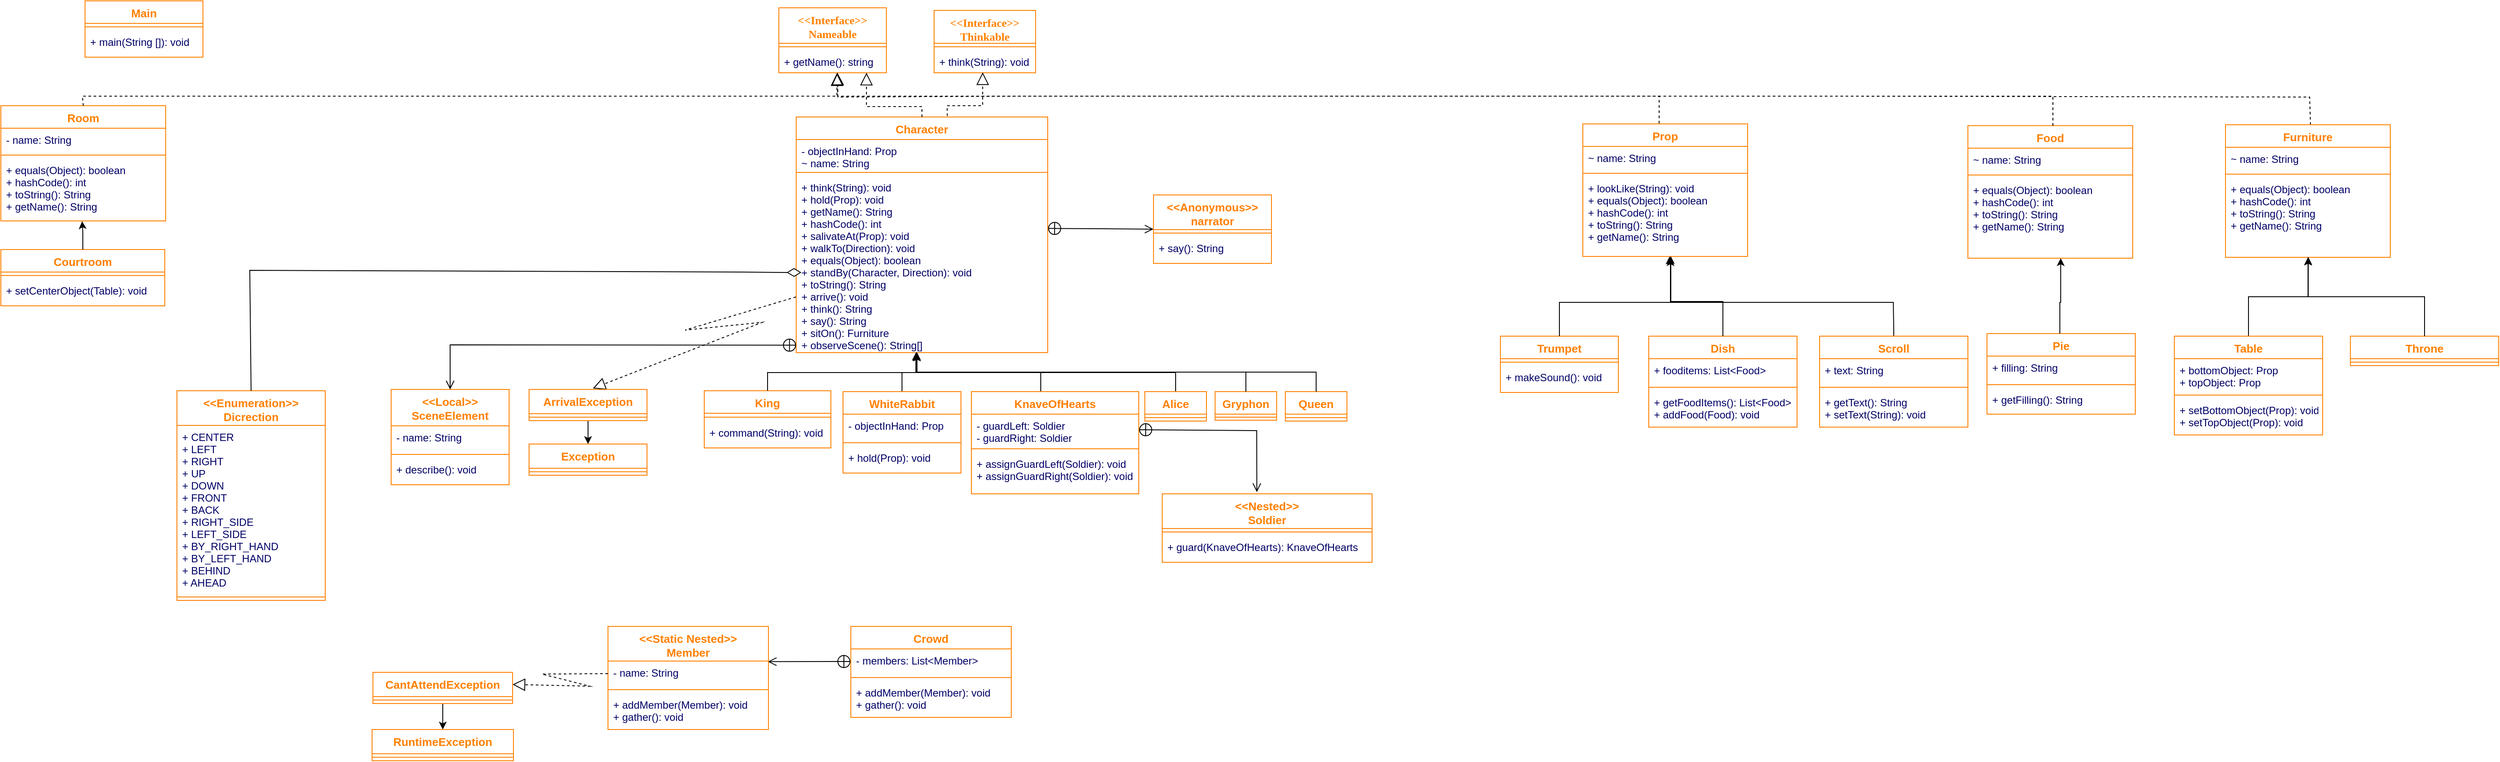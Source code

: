 <mxfile version="22.1.5" type="device">
  <diagram id="e50d5a8b-f89a-59a1-6115-5f8c8060d788" name="Page-1">
    <mxGraphModel dx="3044" dy="1342" grid="0" gridSize="10" guides="1" tooltips="1" connect="1" arrows="1" fold="1" page="1" pageScale="1" pageWidth="3000" pageHeight="1000" math="0" shadow="0">
      <root>
        <mxCell id="0" />
        <mxCell id="1" parent="0" />
        <mxCell id="s_eXvmAo6ZVoKqidNGNw-1" value="1..1" style="text;html=1;resizable=0;points=[];autosize=1;align=left;verticalAlign=top;spacingTop=-4;fontSize=13;fontColor=#000066;" vertex="1" parent="1">
          <mxGeometry x="134" y="229" width="40" height="20" as="geometry" />
        </mxCell>
        <mxCell id="s_eXvmAo6ZVoKqidNGNw-2" value="Room" style="swimlane;fontStyle=1;align=center;verticalAlign=top;childLayout=stackLayout;horizontal=1;startSize=26;horizontalStack=0;resizeParent=1;resizeParentMax=0;resizeLast=0;collapsible=1;marginBottom=0;swimlaneFillColor=#ffffff;strokeColor=#FF8000;strokeWidth=1;fillColor=none;fontSize=13;fontColor=#FF8000;" vertex="1" parent="1">
          <mxGeometry x="44" y="152" width="190" height="133" as="geometry">
            <mxRectangle x="160" y="148" width="72" height="28" as="alternateBounds" />
          </mxGeometry>
        </mxCell>
        <mxCell id="s_eXvmAo6ZVoKqidNGNw-3" value="- name: String    " style="text;strokeColor=none;fillColor=none;align=left;verticalAlign=top;spacingLeft=4;spacingRight=4;overflow=hidden;rotatable=0;points=[[0,0.5],[1,0.5]];portConstraint=eastwest;fontColor=#000066;" vertex="1" parent="s_eXvmAo6ZVoKqidNGNw-2">
          <mxGeometry y="26" width="190" height="27" as="geometry" />
        </mxCell>
        <mxCell id="s_eXvmAo6ZVoKqidNGNw-4" value="" style="line;strokeWidth=1;fillColor=none;align=left;verticalAlign=middle;spacingTop=-1;spacingLeft=3;spacingRight=3;rotatable=0;labelPosition=right;points=[];portConstraint=eastwest;fontColor=#000066;strokeColor=#FF8000;" vertex="1" parent="s_eXvmAo6ZVoKqidNGNw-2">
          <mxGeometry y="53" width="190" height="8" as="geometry" />
        </mxCell>
        <mxCell id="s_eXvmAo6ZVoKqidNGNw-5" value="+ equals(Object): boolean&#xa;+ hashCode(): int&#xa;+ toString(): String&#xa;+ getName(): String" style="text;strokeColor=none;fillColor=none;align=left;verticalAlign=top;spacingLeft=4;spacingRight=4;overflow=hidden;rotatable=0;points=[[0,0.5],[1,0.5]];portConstraint=eastwest;fontColor=#000066;" vertex="1" parent="s_eXvmAo6ZVoKqidNGNw-2">
          <mxGeometry y="61" width="190" height="72" as="geometry" />
        </mxCell>
        <mxCell id="s_eXvmAo6ZVoKqidNGNw-7" value="Character" style="swimlane;fontStyle=1;align=center;verticalAlign=top;childLayout=stackLayout;horizontal=1;startSize=26;horizontalStack=0;resizeParent=1;resizeParentMax=0;resizeLast=0;collapsible=1;marginBottom=0;swimlaneFillColor=#ffffff;strokeColor=#FF8000;strokeWidth=1;fillColor=none;fontSize=13;fontColor=#FF8000;" vertex="1" parent="1">
          <mxGeometry x="961" y="165" width="290" height="272" as="geometry">
            <mxRectangle x="384" y="148" width="96" height="28" as="alternateBounds" />
          </mxGeometry>
        </mxCell>
        <mxCell id="s_eXvmAo6ZVoKqidNGNw-8" value="- objectInHand: Prop&#xa;~ name: String" style="text;strokeColor=none;fillColor=none;align=left;verticalAlign=top;spacingLeft=4;spacingRight=4;overflow=hidden;rotatable=0;points=[[0,0.5],[1,0.5]];portConstraint=eastwest;fontColor=#000066;" vertex="1" parent="s_eXvmAo6ZVoKqidNGNw-7">
          <mxGeometry y="26" width="290" height="34" as="geometry" />
        </mxCell>
        <mxCell id="s_eXvmAo6ZVoKqidNGNw-9" value="" style="line;strokeWidth=1;fillColor=none;align=left;verticalAlign=middle;spacingTop=-1;spacingLeft=3;spacingRight=3;rotatable=0;labelPosition=right;points=[];portConstraint=eastwest;fontColor=#000066;strokeColor=#FF8000;" vertex="1" parent="s_eXvmAo6ZVoKqidNGNw-7">
          <mxGeometry y="60" width="290" height="8" as="geometry" />
        </mxCell>
        <mxCell id="s_eXvmAo6ZVoKqidNGNw-10" value="+ think(String): void&#xa;+ hold(Prop): void&#xa;+ getName(): String&#xa;+ hashCode(): int&#xa;+ salivateAt(Prop): void&#xa;+ walkTo(Direction): void&#xa;+ equals(Object): boolean&#xa;+ standBy(Character, Direction): void&#xa;+ toString(): String&#xa;+ arrive(): void&#xa;+ think(): String&#xa;+ say(): String&#xa;+ sitOn(): Furniture&#xa;+ observeScene(): String[]" style="text;strokeColor=none;fillColor=none;align=left;verticalAlign=top;spacingLeft=4;spacingRight=4;overflow=hidden;rotatable=0;points=[[0,0.5],[1,0.5]];portConstraint=eastwest;fontColor=#000066;" vertex="1" parent="s_eXvmAo6ZVoKqidNGNw-7">
          <mxGeometry y="68" width="290" height="204" as="geometry" />
        </mxCell>
        <mxCell id="s_eXvmAo6ZVoKqidNGNw-11" value="&lt;&lt;Interface&gt;&gt;&#xa;Nameable" style="swimlane;fontStyle=1;align=center;verticalAlign=top;childLayout=stackLayout;horizontal=1;startSize=41;horizontalStack=0;resizeParent=1;resizeParentMax=0;resizeLast=0;collapsible=1;marginBottom=0;swimlaneFillColor=#ffffff;strokeColor=#FF8000;fillColor=#ffffff;fontFamily=Tahoma;fontSize=13;fontColor=#FF8000;" vertex="1" parent="1">
          <mxGeometry x="941" y="39" width="124" height="75" as="geometry" />
        </mxCell>
        <mxCell id="s_eXvmAo6ZVoKqidNGNw-12" value="" style="line;strokeWidth=1;fillColor=none;align=left;verticalAlign=middle;spacingTop=-1;spacingLeft=3;spacingRight=3;rotatable=0;labelPosition=right;points=[];portConstraint=eastwest;fontColor=#FF8000;strokeColor=#FF8000;" vertex="1" parent="s_eXvmAo6ZVoKqidNGNw-11">
          <mxGeometry y="41" width="124" height="8" as="geometry" />
        </mxCell>
        <mxCell id="s_eXvmAo6ZVoKqidNGNw-13" value="+ getName(): string" style="text;strokeColor=none;fillColor=none;align=left;verticalAlign=top;spacingLeft=4;spacingRight=4;overflow=hidden;rotatable=0;points=[[0,0.5],[1,0.5]];portConstraint=eastwest;fontColor=#000066;" vertex="1" parent="s_eXvmAo6ZVoKqidNGNw-11">
          <mxGeometry y="49" width="124" height="26" as="geometry" />
        </mxCell>
        <mxCell id="s_eXvmAo6ZVoKqidNGNw-15" value="King" style="swimlane;fontStyle=1;align=center;verticalAlign=top;childLayout=stackLayout;horizontal=1;startSize=26;horizontalStack=0;resizeParent=1;resizeParentMax=0;resizeLast=0;collapsible=1;marginBottom=0;swimlaneFillColor=#ffffff;strokeColor=#FF8000;strokeWidth=1;fillColor=none;fontSize=13;fontColor=#FF8000;" vertex="1" parent="1">
          <mxGeometry x="855" y="481" width="146" height="66" as="geometry" />
        </mxCell>
        <mxCell id="s_eXvmAo6ZVoKqidNGNw-16" value="" style="line;strokeWidth=1;fillColor=none;align=left;verticalAlign=middle;spacingTop=-1;spacingLeft=3;spacingRight=3;rotatable=0;labelPosition=right;points=[];portConstraint=eastwest;fontColor=#000066;strokeColor=#FF8000;" vertex="1" parent="s_eXvmAo6ZVoKqidNGNw-15">
          <mxGeometry y="26" width="146" height="9" as="geometry" />
        </mxCell>
        <mxCell id="s_eXvmAo6ZVoKqidNGNw-17" value="+ command(String): void" style="text;strokeColor=none;fillColor=none;align=left;verticalAlign=top;spacingLeft=4;spacingRight=4;overflow=hidden;rotatable=0;points=[[0,0.5],[1,0.5]];portConstraint=eastwest;fontColor=#000066;" vertex="1" parent="s_eXvmAo6ZVoKqidNGNw-15">
          <mxGeometry y="35" width="146" height="31" as="geometry" />
        </mxCell>
        <mxCell id="s_eXvmAo6ZVoKqidNGNw-18" style="edgeStyle=orthogonalEdgeStyle;rounded=0;orthogonalLoop=1;jettySize=auto;html=1;exitX=0.5;exitY=0;exitDx=0;exitDy=0;entryX=0.479;entryY=0.995;entryDx=0;entryDy=0;entryPerimeter=0;" edge="1" parent="1" source="s_eXvmAo6ZVoKqidNGNw-19" target="s_eXvmAo6ZVoKqidNGNw-10">
          <mxGeometry relative="1" as="geometry">
            <mxPoint x="1043" y="374" as="targetPoint" />
            <Array as="points">
              <mxPoint x="1083" y="460" />
              <mxPoint x="1100" y="460" />
            </Array>
          </mxGeometry>
        </mxCell>
        <mxCell id="s_eXvmAo6ZVoKqidNGNw-19" value="WhiteRabbit" style="swimlane;fontStyle=1;align=center;verticalAlign=top;childLayout=stackLayout;horizontal=1;startSize=26;horizontalStack=0;resizeParent=1;resizeParentMax=0;resizeLast=0;collapsible=1;marginBottom=0;swimlaneFillColor=#ffffff;strokeColor=#FF8000;strokeWidth=1;fillColor=none;fontSize=13;fontColor=#FF8000;" vertex="1" parent="1">
          <mxGeometry x="1015" y="482" width="136" height="94" as="geometry" />
        </mxCell>
        <mxCell id="s_eXvmAo6ZVoKqidNGNw-20" value="- objectInHand: Prop" style="text;strokeColor=none;fillColor=none;align=left;verticalAlign=top;spacingLeft=4;spacingRight=4;overflow=hidden;rotatable=0;points=[[0,0.5],[1,0.5]];portConstraint=eastwest;fontColor=#000066;" vertex="1" parent="s_eXvmAo6ZVoKqidNGNw-19">
          <mxGeometry y="26" width="136" height="29" as="geometry" />
        </mxCell>
        <mxCell id="s_eXvmAo6ZVoKqidNGNw-21" value="" style="line;strokeWidth=1;fillColor=none;align=left;verticalAlign=middle;spacingTop=-1;spacingLeft=3;spacingRight=3;rotatable=0;labelPosition=right;points=[];portConstraint=eastwest;fontColor=#000066;strokeColor=#FF8000;" vertex="1" parent="s_eXvmAo6ZVoKqidNGNw-19">
          <mxGeometry y="55" width="136" height="8" as="geometry" />
        </mxCell>
        <mxCell id="s_eXvmAo6ZVoKqidNGNw-22" value="+ hold(Prop): void" style="text;strokeColor=none;fillColor=none;align=left;verticalAlign=top;spacingLeft=4;spacingRight=4;overflow=hidden;rotatable=0;points=[[0,0.5],[1,0.5]];portConstraint=eastwest;fontColor=#000066;" vertex="1" parent="s_eXvmAo6ZVoKqidNGNw-19">
          <mxGeometry y="63" width="136" height="31" as="geometry" />
        </mxCell>
        <mxCell id="s_eXvmAo6ZVoKqidNGNw-97" style="edgeStyle=orthogonalEdgeStyle;rounded=0;orthogonalLoop=1;jettySize=auto;html=1;" edge="1" parent="1" source="s_eXvmAo6ZVoKqidNGNw-23" target="s_eXvmAo6ZVoKqidNGNw-10">
          <mxGeometry relative="1" as="geometry">
            <mxPoint x="1043.33" y="437.329" as="targetPoint" />
            <Array as="points">
              <mxPoint x="1398" y="460" />
              <mxPoint x="1099" y="460" />
            </Array>
          </mxGeometry>
        </mxCell>
        <mxCell id="s_eXvmAo6ZVoKqidNGNw-23" value="Alice" style="swimlane;fontStyle=1;align=center;verticalAlign=top;childLayout=stackLayout;horizontal=1;startSize=26;horizontalStack=0;resizeParent=1;resizeParentMax=0;resizeLast=0;collapsible=1;marginBottom=0;swimlaneFillColor=#ffffff;strokeColor=#FF8000;strokeWidth=1;fillColor=none;fontSize=13;fontColor=#FF8000;" vertex="1" parent="1">
          <mxGeometry x="1363" y="482" width="71" height="34" as="geometry" />
        </mxCell>
        <mxCell id="s_eXvmAo6ZVoKqidNGNw-24" value="" style="line;strokeWidth=1;fillColor=none;align=left;verticalAlign=middle;spacingTop=-1;spacingLeft=3;spacingRight=3;rotatable=0;labelPosition=right;points=[];portConstraint=eastwest;fontColor=#000066;strokeColor=#FF8000;" vertex="1" parent="s_eXvmAo6ZVoKqidNGNw-23">
          <mxGeometry y="26" width="71" height="8" as="geometry" />
        </mxCell>
        <mxCell id="s_eXvmAo6ZVoKqidNGNw-25" style="endArrow=block;dashed=1;endFill=0;endSize=12;html=1;rounded=0;exitX=0.5;exitY=0;exitDx=0;exitDy=0;entryX=0.541;entryY=1.022;entryDx=0;entryDy=0;entryPerimeter=0;" edge="1" parent="1" source="s_eXvmAo6ZVoKqidNGNw-2" target="s_eXvmAo6ZVoKqidNGNw-13">
          <mxGeometry relative="1" as="geometry">
            <Array as="points">
              <mxPoint x="138" y="141" />
              <mxPoint x="1008" y="141" />
            </Array>
          </mxGeometry>
        </mxCell>
        <mxCell id="s_eXvmAo6ZVoKqidNGNw-26" value="Courtroom" style="swimlane;fontStyle=1;align=center;verticalAlign=top;childLayout=stackLayout;horizontal=1;startSize=26;horizontalStack=0;resizeParent=1;resizeParentMax=0;resizeLast=0;collapsible=1;marginBottom=0;swimlaneFillColor=#ffffff;strokeColor=#FF8000;strokeWidth=1;fillColor=none;fontSize=13;fontColor=#FF8000;" vertex="1" parent="1">
          <mxGeometry x="44" y="318" width="189" height="65" as="geometry" />
        </mxCell>
        <mxCell id="s_eXvmAo6ZVoKqidNGNw-27" value="" style="line;strokeWidth=1;fillColor=none;align=left;verticalAlign=middle;spacingTop=-1;spacingLeft=3;spacingRight=3;rotatable=0;labelPosition=right;points=[];portConstraint=eastwest;fontColor=#000066;strokeColor=#FF8000;" vertex="1" parent="s_eXvmAo6ZVoKqidNGNw-26">
          <mxGeometry y="26" width="189" height="8" as="geometry" />
        </mxCell>
        <mxCell id="s_eXvmAo6ZVoKqidNGNw-28" value="+ setCenterObject(Table): void" style="text;strokeColor=none;fillColor=none;align=left;verticalAlign=top;spacingLeft=4;spacingRight=4;overflow=hidden;rotatable=0;points=[[0,0.5],[1,0.5]];portConstraint=eastwest;fontColor=#000066;" vertex="1" parent="s_eXvmAo6ZVoKqidNGNw-26">
          <mxGeometry y="34" width="189" height="31" as="geometry" />
        </mxCell>
        <mxCell id="s_eXvmAo6ZVoKqidNGNw-29" style="edgeStyle=orthogonalEdgeStyle;rounded=0;orthogonalLoop=1;jettySize=auto;html=1;entryX=0.493;entryY=1.005;entryDx=0;entryDy=0;entryPerimeter=0;" edge="1" parent="1" source="s_eXvmAo6ZVoKqidNGNw-26" target="s_eXvmAo6ZVoKqidNGNw-5">
          <mxGeometry relative="1" as="geometry" />
        </mxCell>
        <mxCell id="s_eXvmAo6ZVoKqidNGNw-30" style="endArrow=block;dashed=1;endFill=0;endSize=12;html=1;rounded=0;exitX=0.463;exitY=-0.004;exitDx=0;exitDy=0;entryX=0.544;entryY=0.992;entryDx=0;entryDy=0;entryPerimeter=0;exitPerimeter=0;" edge="1" parent="1" source="s_eXvmAo6ZVoKqidNGNw-31" target="s_eXvmAo6ZVoKqidNGNw-13">
          <mxGeometry relative="1" as="geometry">
            <mxPoint x="1200.044" y="141.043" as="targetPoint" />
            <Array as="points">
              <mxPoint x="1956" y="141" />
              <mxPoint x="1482" y="141" />
              <mxPoint x="1226" y="141" />
              <mxPoint x="1009" y="142" />
            </Array>
          </mxGeometry>
        </mxCell>
        <mxCell id="s_eXvmAo6ZVoKqidNGNw-31" value="Prop" style="swimlane;fontStyle=1;align=center;verticalAlign=top;childLayout=stackLayout;horizontal=1;startSize=26;horizontalStack=0;resizeParent=1;resizeParentMax=0;resizeLast=0;collapsible=1;marginBottom=0;swimlaneFillColor=#ffffff;strokeColor=#FF8000;strokeWidth=1;fillColor=none;fontSize=13;fontColor=#FF8000;" vertex="1" parent="1">
          <mxGeometry x="1868" y="173" width="190" height="153" as="geometry" />
        </mxCell>
        <mxCell id="s_eXvmAo6ZVoKqidNGNw-32" value="~ name: String    " style="text;strokeColor=none;fillColor=none;align=left;verticalAlign=top;spacingLeft=4;spacingRight=4;overflow=hidden;rotatable=0;points=[[0,0.5],[1,0.5]];portConstraint=eastwest;fontColor=#000066;" vertex="1" parent="s_eXvmAo6ZVoKqidNGNw-31">
          <mxGeometry y="26" width="190" height="27" as="geometry" />
        </mxCell>
        <mxCell id="s_eXvmAo6ZVoKqidNGNw-33" value="" style="line;strokeWidth=1;fillColor=none;align=left;verticalAlign=middle;spacingTop=-1;spacingLeft=3;spacingRight=3;rotatable=0;labelPosition=right;points=[];portConstraint=eastwest;fontColor=#000066;strokeColor=#FF8000;" vertex="1" parent="s_eXvmAo6ZVoKqidNGNw-31">
          <mxGeometry y="53" width="190" height="8" as="geometry" />
        </mxCell>
        <mxCell id="s_eXvmAo6ZVoKqidNGNw-34" value="+ lookLike(String): void&#xa;+ equals(Object): boolean&#xa;+ hashCode(): int&#xa;+ toString(): String&#xa;+ getName(): String" style="text;strokeColor=none;fillColor=none;align=left;verticalAlign=top;spacingLeft=4;spacingRight=4;overflow=hidden;rotatable=0;points=[[0,0.5],[1,0.5]];portConstraint=eastwest;fontColor=#000066;" vertex="1" parent="s_eXvmAo6ZVoKqidNGNw-31">
          <mxGeometry y="61" width="190" height="92" as="geometry" />
        </mxCell>
        <mxCell id="s_eXvmAo6ZVoKqidNGNw-35" value="Trumpet" style="swimlane;fontStyle=1;align=center;verticalAlign=top;childLayout=stackLayout;horizontal=1;startSize=26;horizontalStack=0;resizeParent=1;resizeParentMax=0;resizeLast=0;collapsible=1;marginBottom=0;swimlaneFillColor=#ffffff;strokeColor=#FF8000;strokeWidth=1;fillColor=none;fontSize=13;fontColor=#FF8000;" vertex="1" parent="1">
          <mxGeometry x="1773" y="418" width="136" height="65" as="geometry" />
        </mxCell>
        <mxCell id="s_eXvmAo6ZVoKqidNGNw-36" value="" style="line;strokeWidth=1;fillColor=none;align=left;verticalAlign=middle;spacingTop=-1;spacingLeft=3;spacingRight=3;rotatable=0;labelPosition=right;points=[];portConstraint=eastwest;fontColor=#000066;strokeColor=#FF8000;" vertex="1" parent="s_eXvmAo6ZVoKqidNGNw-35">
          <mxGeometry y="26" width="136" height="8" as="geometry" />
        </mxCell>
        <mxCell id="s_eXvmAo6ZVoKqidNGNw-37" value="+ makeSound(): void" style="text;strokeColor=none;fillColor=none;align=left;verticalAlign=top;spacingLeft=4;spacingRight=4;overflow=hidden;rotatable=0;points=[[0,0.5],[1,0.5]];portConstraint=eastwest;fontColor=#000066;" vertex="1" parent="s_eXvmAo6ZVoKqidNGNw-35">
          <mxGeometry y="34" width="136" height="31" as="geometry" />
        </mxCell>
        <mxCell id="s_eXvmAo6ZVoKqidNGNw-38" value="Dish" style="swimlane;fontStyle=1;align=center;verticalAlign=top;childLayout=stackLayout;horizontal=1;startSize=26;horizontalStack=0;resizeParent=1;resizeParentMax=0;resizeLast=0;collapsible=1;marginBottom=0;swimlaneFillColor=#ffffff;strokeColor=#FF8000;strokeWidth=1;fillColor=none;fontSize=13;fontColor=#FF8000;" vertex="1" parent="1">
          <mxGeometry x="1944" y="418" width="171" height="105" as="geometry" />
        </mxCell>
        <mxCell id="s_eXvmAo6ZVoKqidNGNw-39" value="+ fooditems: List&lt;Food&gt;" style="text;strokeColor=none;fillColor=none;align=left;verticalAlign=top;spacingLeft=4;spacingRight=4;overflow=hidden;rotatable=0;points=[[0,0.5],[1,0.5]];portConstraint=eastwest;fontColor=#000066;" vertex="1" parent="s_eXvmAo6ZVoKqidNGNw-38">
          <mxGeometry y="26" width="171" height="29" as="geometry" />
        </mxCell>
        <mxCell id="s_eXvmAo6ZVoKqidNGNw-40" value="" style="line;strokeWidth=1;fillColor=none;align=left;verticalAlign=middle;spacingTop=-1;spacingLeft=3;spacingRight=3;rotatable=0;labelPosition=right;points=[];portConstraint=eastwest;fontColor=#000066;strokeColor=#FF8000;" vertex="1" parent="s_eXvmAo6ZVoKqidNGNw-38">
          <mxGeometry y="55" width="171" height="8" as="geometry" />
        </mxCell>
        <mxCell id="s_eXvmAo6ZVoKqidNGNw-41" value="+ getFoodItems(): List&lt;Food&gt;&#xa;+ addFood(Food): void" style="text;strokeColor=none;fillColor=none;align=left;verticalAlign=top;spacingLeft=4;spacingRight=4;overflow=hidden;rotatable=0;points=[[0,0.5],[1,0.5]];portConstraint=eastwest;fontColor=#000066;" vertex="1" parent="s_eXvmAo6ZVoKqidNGNw-38">
          <mxGeometry y="63" width="171" height="42" as="geometry" />
        </mxCell>
        <mxCell id="s_eXvmAo6ZVoKqidNGNw-42" style="edgeStyle=orthogonalEdgeStyle;rounded=0;orthogonalLoop=1;jettySize=auto;html=1;exitX=0.5;exitY=0;exitDx=0;exitDy=0;" edge="1" parent="1" source="s_eXvmAo6ZVoKqidNGNw-48">
          <mxGeometry relative="1" as="geometry">
            <mxPoint x="1969.138" y="327.966" as="targetPoint" />
            <Array as="points">
              <mxPoint x="2226" y="412" />
              <mxPoint x="2226" y="412" />
              <mxPoint x="2226" y="379" />
              <mxPoint x="1969" y="379" />
            </Array>
            <mxPoint x="2273" y="401" as="sourcePoint" />
          </mxGeometry>
        </mxCell>
        <mxCell id="s_eXvmAo6ZVoKqidNGNw-43" value="Pie" style="swimlane;fontStyle=1;align=center;verticalAlign=top;childLayout=stackLayout;horizontal=1;startSize=26;horizontalStack=0;resizeParent=1;resizeParentMax=0;resizeLast=0;collapsible=1;marginBottom=0;swimlaneFillColor=#ffffff;strokeColor=#FF8000;strokeWidth=1;fillColor=none;fontSize=13;fontColor=#FF8000;" vertex="1" parent="1">
          <mxGeometry x="2334" y="415" width="171" height="93" as="geometry" />
        </mxCell>
        <mxCell id="s_eXvmAo6ZVoKqidNGNw-44" value="+ filling: String" style="text;strokeColor=none;fillColor=none;align=left;verticalAlign=top;spacingLeft=4;spacingRight=4;overflow=hidden;rotatable=0;points=[[0,0.5],[1,0.5]];portConstraint=eastwest;fontColor=#000066;" vertex="1" parent="s_eXvmAo6ZVoKqidNGNw-43">
          <mxGeometry y="26" width="171" height="29" as="geometry" />
        </mxCell>
        <mxCell id="s_eXvmAo6ZVoKqidNGNw-45" value="" style="line;strokeWidth=1;fillColor=none;align=left;verticalAlign=middle;spacingTop=-1;spacingLeft=3;spacingRight=3;rotatable=0;labelPosition=right;points=[];portConstraint=eastwest;fontColor=#000066;strokeColor=#FF8000;" vertex="1" parent="s_eXvmAo6ZVoKqidNGNw-43">
          <mxGeometry y="55" width="171" height="8" as="geometry" />
        </mxCell>
        <mxCell id="s_eXvmAo6ZVoKqidNGNw-46" value="+ getFilling(): String" style="text;strokeColor=none;fillColor=none;align=left;verticalAlign=top;spacingLeft=4;spacingRight=4;overflow=hidden;rotatable=0;points=[[0,0.5],[1,0.5]];portConstraint=eastwest;fontColor=#000066;" vertex="1" parent="s_eXvmAo6ZVoKqidNGNw-43">
          <mxGeometry y="63" width="171" height="30" as="geometry" />
        </mxCell>
        <mxCell id="s_eXvmAo6ZVoKqidNGNw-47" style="edgeStyle=orthogonalEdgeStyle;rounded=0;orthogonalLoop=1;jettySize=auto;html=1;" edge="1" parent="1" source="s_eXvmAo6ZVoKqidNGNw-43" target="s_eXvmAo6ZVoKqidNGNw-76">
          <mxGeometry relative="1" as="geometry">
            <mxPoint x="1969.457" y="323.714" as="targetPoint" />
            <Array as="points">
              <mxPoint x="2418" y="379" />
              <mxPoint x="2419" y="379" />
            </Array>
          </mxGeometry>
        </mxCell>
        <mxCell id="s_eXvmAo6ZVoKqidNGNw-48" value="Scroll" style="swimlane;fontStyle=1;align=center;verticalAlign=top;childLayout=stackLayout;horizontal=1;startSize=26;horizontalStack=0;resizeParent=1;resizeParentMax=0;resizeLast=0;collapsible=1;marginBottom=0;swimlaneFillColor=#ffffff;strokeColor=#FF8000;strokeWidth=1;fillColor=none;fontSize=13;fontColor=#FF8000;" vertex="1" parent="1">
          <mxGeometry x="2141" y="418" width="171" height="105" as="geometry" />
        </mxCell>
        <mxCell id="s_eXvmAo6ZVoKqidNGNw-49" value="+ text: String" style="text;strokeColor=none;fillColor=none;align=left;verticalAlign=top;spacingLeft=4;spacingRight=4;overflow=hidden;rotatable=0;points=[[0,0.5],[1,0.5]];portConstraint=eastwest;fontColor=#000066;" vertex="1" parent="s_eXvmAo6ZVoKqidNGNw-48">
          <mxGeometry y="26" width="171" height="29" as="geometry" />
        </mxCell>
        <mxCell id="s_eXvmAo6ZVoKqidNGNw-50" value="" style="line;strokeWidth=1;fillColor=none;align=left;verticalAlign=middle;spacingTop=-1;spacingLeft=3;spacingRight=3;rotatable=0;labelPosition=right;points=[];portConstraint=eastwest;fontColor=#000066;strokeColor=#FF8000;" vertex="1" parent="s_eXvmAo6ZVoKqidNGNw-48">
          <mxGeometry y="55" width="171" height="8" as="geometry" />
        </mxCell>
        <mxCell id="s_eXvmAo6ZVoKqidNGNw-51" value="+ getText(): String&#xa;+ setText(String): void" style="text;strokeColor=none;fillColor=none;align=left;verticalAlign=top;spacingLeft=4;spacingRight=4;overflow=hidden;rotatable=0;points=[[0,0.5],[1,0.5]];portConstraint=eastwest;fontColor=#000066;" vertex="1" parent="s_eXvmAo6ZVoKqidNGNw-48">
          <mxGeometry y="63" width="171" height="42" as="geometry" />
        </mxCell>
        <mxCell id="s_eXvmAo6ZVoKqidNGNw-52" style="edgeStyle=orthogonalEdgeStyle;rounded=0;orthogonalLoop=1;jettySize=auto;html=1;" edge="1" parent="1" source="s_eXvmAo6ZVoKqidNGNw-35">
          <mxGeometry relative="1" as="geometry">
            <mxPoint x="1968" y="326" as="targetPoint" />
            <Array as="points">
              <mxPoint x="1841" y="379" />
              <mxPoint x="1969" y="379" />
              <mxPoint x="1969" y="330" />
              <mxPoint x="1968" y="330" />
            </Array>
          </mxGeometry>
        </mxCell>
        <mxCell id="s_eXvmAo6ZVoKqidNGNw-53" style="edgeStyle=orthogonalEdgeStyle;rounded=0;orthogonalLoop=1;jettySize=auto;html=1;entryX=0.534;entryY=0.997;entryDx=0;entryDy=0;entryPerimeter=0;" edge="1" parent="1" source="s_eXvmAo6ZVoKqidNGNw-38" target="s_eXvmAo6ZVoKqidNGNw-34">
          <mxGeometry relative="1" as="geometry">
            <Array as="points">
              <mxPoint x="2030" y="378" />
              <mxPoint x="1970" y="378" />
            </Array>
          </mxGeometry>
        </mxCell>
        <mxCell id="s_eXvmAo6ZVoKqidNGNw-54" style="endArrow=block;dashed=1;endFill=0;endSize=12;html=1;rounded=0;exitX=0.5;exitY=0;exitDx=0;exitDy=0;entryX=0.542;entryY=1.006;entryDx=0;entryDy=0;entryPerimeter=0;" edge="1" parent="1" target="s_eXvmAo6ZVoKqidNGNw-13">
          <mxGeometry relative="1" as="geometry">
            <mxPoint x="1045.06" y="113.948" as="targetPoint" />
            <Array as="points">
              <mxPoint x="2706" y="142" />
              <mxPoint x="2155" y="141" />
              <mxPoint x="1009" y="141" />
              <mxPoint x="1009" y="134" />
              <mxPoint x="1009" y="131" />
            </Array>
            <mxPoint x="2707" y="174" as="sourcePoint" />
          </mxGeometry>
        </mxCell>
        <mxCell id="s_eXvmAo6ZVoKqidNGNw-55" value="Furniture" style="swimlane;fontStyle=1;align=center;verticalAlign=top;childLayout=stackLayout;horizontal=1;startSize=26;horizontalStack=0;resizeParent=1;resizeParentMax=0;resizeLast=0;collapsible=1;marginBottom=0;swimlaneFillColor=#ffffff;strokeColor=#FF8000;strokeWidth=1;fillColor=none;fontSize=13;fontColor=#FF8000;" vertex="1" parent="1">
          <mxGeometry x="2609" y="174" width="190" height="153" as="geometry" />
        </mxCell>
        <mxCell id="s_eXvmAo6ZVoKqidNGNw-56" value="~ name: String    " style="text;strokeColor=none;fillColor=none;align=left;verticalAlign=top;spacingLeft=4;spacingRight=4;overflow=hidden;rotatable=0;points=[[0,0.5],[1,0.5]];portConstraint=eastwest;fontColor=#000066;" vertex="1" parent="s_eXvmAo6ZVoKqidNGNw-55">
          <mxGeometry y="26" width="190" height="27" as="geometry" />
        </mxCell>
        <mxCell id="s_eXvmAo6ZVoKqidNGNw-57" value="" style="line;strokeWidth=1;fillColor=none;align=left;verticalAlign=middle;spacingTop=-1;spacingLeft=3;spacingRight=3;rotatable=0;labelPosition=right;points=[];portConstraint=eastwest;fontColor=#000066;strokeColor=#FF8000;" vertex="1" parent="s_eXvmAo6ZVoKqidNGNw-55">
          <mxGeometry y="53" width="190" height="8" as="geometry" />
        </mxCell>
        <mxCell id="s_eXvmAo6ZVoKqidNGNw-58" value="+ equals(Object): boolean&#xa;+ hashCode(): int&#xa;+ toString(): String&#xa;+ getName(): String" style="text;strokeColor=none;fillColor=none;align=left;verticalAlign=top;spacingLeft=4;spacingRight=4;overflow=hidden;rotatable=0;points=[[0,0.5],[1,0.5]];portConstraint=eastwest;fontColor=#000066;" vertex="1" parent="s_eXvmAo6ZVoKqidNGNw-55">
          <mxGeometry y="61" width="190" height="92" as="geometry" />
        </mxCell>
        <mxCell id="s_eXvmAo6ZVoKqidNGNw-59" style="edgeStyle=orthogonalEdgeStyle;rounded=0;orthogonalLoop=1;jettySize=auto;html=1;entryX=0.501;entryY=1.004;entryDx=0;entryDy=0;entryPerimeter=0;" edge="1" parent="1" source="s_eXvmAo6ZVoKqidNGNw-60" target="s_eXvmAo6ZVoKqidNGNw-58">
          <mxGeometry relative="1" as="geometry">
            <mxPoint x="2704" y="336.2" as="targetPoint" />
          </mxGeometry>
        </mxCell>
        <mxCell id="s_eXvmAo6ZVoKqidNGNw-60" value="Table" style="swimlane;fontStyle=1;align=center;verticalAlign=top;childLayout=stackLayout;horizontal=1;startSize=26;horizontalStack=0;resizeParent=1;resizeParentMax=0;resizeLast=0;collapsible=1;marginBottom=0;swimlaneFillColor=#ffffff;strokeColor=#FF8000;strokeWidth=1;fillColor=none;fontSize=13;fontColor=#FF8000;" vertex="1" parent="1">
          <mxGeometry x="2550" y="418" width="171" height="114" as="geometry" />
        </mxCell>
        <mxCell id="s_eXvmAo6ZVoKqidNGNw-61" value="+ bottomObject: Prop&#xa;+ topObject: Prop" style="text;strokeColor=none;fillColor=none;align=left;verticalAlign=top;spacingLeft=4;spacingRight=4;overflow=hidden;rotatable=0;points=[[0,0.5],[1,0.5]];portConstraint=eastwest;fontColor=#000066;" vertex="1" parent="s_eXvmAo6ZVoKqidNGNw-60">
          <mxGeometry y="26" width="171" height="38" as="geometry" />
        </mxCell>
        <mxCell id="s_eXvmAo6ZVoKqidNGNw-62" value="" style="line;strokeWidth=1;fillColor=none;align=left;verticalAlign=middle;spacingTop=-1;spacingLeft=3;spacingRight=3;rotatable=0;labelPosition=right;points=[];portConstraint=eastwest;fontColor=#000066;strokeColor=#FF8000;" vertex="1" parent="s_eXvmAo6ZVoKqidNGNw-60">
          <mxGeometry y="64" width="171" height="8" as="geometry" />
        </mxCell>
        <mxCell id="s_eXvmAo6ZVoKqidNGNw-63" value="+ setBottomObject(Prop): void&#xa;+ setTopObject(Prop): void" style="text;strokeColor=none;fillColor=none;align=left;verticalAlign=top;spacingLeft=4;spacingRight=4;overflow=hidden;rotatable=0;points=[[0,0.5],[1,0.5]];portConstraint=eastwest;fontColor=#000066;" vertex="1" parent="s_eXvmAo6ZVoKqidNGNw-60">
          <mxGeometry y="72" width="171" height="42" as="geometry" />
        </mxCell>
        <mxCell id="s_eXvmAo6ZVoKqidNGNw-64" value="&lt;&lt;Enumeration&gt;&gt;&#xa;Dicrection" style="swimlane;fontStyle=1;align=center;verticalAlign=top;childLayout=stackLayout;horizontal=1;startSize=40;horizontalStack=0;resizeParent=1;resizeParentMax=0;resizeLast=0;collapsible=1;marginBottom=0;swimlaneFillColor=#ffffff;strokeColor=#FF8000;strokeWidth=1;fillColor=none;fontSize=13;fontColor=#FF8000;" vertex="1" parent="1">
          <mxGeometry x="247" y="481" width="171" height="242" as="geometry" />
        </mxCell>
        <mxCell id="s_eXvmAo6ZVoKqidNGNw-65" value="+ CENTER&#xa;+ LEFT&#xa;+ RIGHT&#xa;+ UP&#xa;+ DOWN&#xa;+ FRONT&#xa;+ BACK&#xa;+ RIGHT_SIDE&#xa;+ LEFT_SIDE&#xa;+ BY_RIGHT_HAND&#xa;+ BY_LEFT_HAND&#xa;+ BEHIND&#xa;+ AHEAD&#xa;" style="text;strokeColor=none;fillColor=none;align=left;verticalAlign=top;spacingLeft=4;spacingRight=4;overflow=hidden;rotatable=0;points=[[0,0.5],[1,0.5]];portConstraint=eastwest;fontColor=#000066;" vertex="1" parent="s_eXvmAo6ZVoKqidNGNw-64">
          <mxGeometry y="40" width="171" height="194" as="geometry" />
        </mxCell>
        <mxCell id="s_eXvmAo6ZVoKqidNGNw-66" value="" style="line;strokeWidth=1;fillColor=none;align=left;verticalAlign=middle;spacingTop=-1;spacingLeft=3;spacingRight=3;rotatable=0;labelPosition=right;points=[];portConstraint=eastwest;fontColor=#000066;strokeColor=#FF8000;" vertex="1" parent="s_eXvmAo6ZVoKqidNGNw-64">
          <mxGeometry y="234" width="171" height="8" as="geometry" />
        </mxCell>
        <mxCell id="s_eXvmAo6ZVoKqidNGNw-67" value="Main" style="swimlane;fontStyle=1;align=center;verticalAlign=top;childLayout=stackLayout;horizontal=1;startSize=26;horizontalStack=0;resizeParent=1;resizeParentMax=0;resizeLast=0;collapsible=1;marginBottom=0;swimlaneFillColor=#ffffff;strokeColor=#FF8000;strokeWidth=1;fillColor=none;fontSize=13;fontColor=#FF8000;" vertex="1" parent="1">
          <mxGeometry x="141" y="31" width="136" height="65" as="geometry" />
        </mxCell>
        <mxCell id="s_eXvmAo6ZVoKqidNGNw-68" value="" style="line;strokeWidth=1;fillColor=none;align=left;verticalAlign=middle;spacingTop=-1;spacingLeft=3;spacingRight=3;rotatable=0;labelPosition=right;points=[];portConstraint=eastwest;fontColor=#000066;strokeColor=#FF8000;" vertex="1" parent="s_eXvmAo6ZVoKqidNGNw-67">
          <mxGeometry y="26" width="136" height="8" as="geometry" />
        </mxCell>
        <mxCell id="s_eXvmAo6ZVoKqidNGNw-69" value="+ main(String []): void" style="text;strokeColor=none;fillColor=none;align=left;verticalAlign=top;spacingLeft=4;spacingRight=4;overflow=hidden;rotatable=0;points=[[0,0.5],[1,0.5]];portConstraint=eastwest;fontColor=#000066;" vertex="1" parent="s_eXvmAo6ZVoKqidNGNw-67">
          <mxGeometry y="34" width="136" height="31" as="geometry" />
        </mxCell>
        <mxCell id="s_eXvmAo6ZVoKqidNGNw-70" value="&lt;&lt;Interface&gt;&gt;&#xa;Thinkable" style="swimlane;fontStyle=1;align=center;verticalAlign=top;childLayout=stackLayout;horizontal=1;startSize=38;horizontalStack=0;resizeParent=1;resizeParentMax=0;resizeLast=0;collapsible=1;marginBottom=0;swimlaneFillColor=#ffffff;strokeColor=#FF8000;fillColor=#ffffff;fontFamily=Tahoma;fontSize=13;fontColor=#FF8000;" vertex="1" parent="1">
          <mxGeometry x="1120" y="42" width="117" height="72" as="geometry" />
        </mxCell>
        <mxCell id="s_eXvmAo6ZVoKqidNGNw-71" value="" style="line;strokeWidth=1;fillColor=none;align=left;verticalAlign=middle;spacingTop=-1;spacingLeft=3;spacingRight=3;rotatable=0;labelPosition=right;points=[];portConstraint=eastwest;fontColor=#FF8000;strokeColor=#FF8000;" vertex="1" parent="s_eXvmAo6ZVoKqidNGNw-70">
          <mxGeometry y="38" width="117" height="8" as="geometry" />
        </mxCell>
        <mxCell id="s_eXvmAo6ZVoKqidNGNw-72" value="+ think(String): void" style="text;strokeColor=none;fillColor=none;align=left;verticalAlign=top;spacingLeft=4;spacingRight=4;overflow=hidden;rotatable=0;points=[[0,0.5],[1,0.5]];portConstraint=eastwest;fontColor=#000066;" vertex="1" parent="s_eXvmAo6ZVoKqidNGNw-70">
          <mxGeometry y="46" width="117" height="26" as="geometry" />
        </mxCell>
        <mxCell id="s_eXvmAo6ZVoKqidNGNw-73" value="Food" style="swimlane;fontStyle=1;align=center;verticalAlign=top;childLayout=stackLayout;horizontal=1;startSize=26;horizontalStack=0;resizeParent=1;resizeParentMax=0;resizeLast=0;collapsible=1;marginBottom=0;swimlaneFillColor=#ffffff;strokeColor=#FF8000;strokeWidth=1;fillColor=none;fontSize=13;fontColor=#FF8000;" vertex="1" parent="1">
          <mxGeometry x="2312" y="175" width="190" height="153" as="geometry" />
        </mxCell>
        <mxCell id="s_eXvmAo6ZVoKqidNGNw-74" value="~ name: String    " style="text;strokeColor=none;fillColor=none;align=left;verticalAlign=top;spacingLeft=4;spacingRight=4;overflow=hidden;rotatable=0;points=[[0,0.5],[1,0.5]];portConstraint=eastwest;fontColor=#000066;" vertex="1" parent="s_eXvmAo6ZVoKqidNGNw-73">
          <mxGeometry y="26" width="190" height="27" as="geometry" />
        </mxCell>
        <mxCell id="s_eXvmAo6ZVoKqidNGNw-75" value="" style="line;strokeWidth=1;fillColor=none;align=left;verticalAlign=middle;spacingTop=-1;spacingLeft=3;spacingRight=3;rotatable=0;labelPosition=right;points=[];portConstraint=eastwest;fontColor=#000066;strokeColor=#FF8000;" vertex="1" parent="s_eXvmAo6ZVoKqidNGNw-73">
          <mxGeometry y="53" width="190" height="8" as="geometry" />
        </mxCell>
        <mxCell id="s_eXvmAo6ZVoKqidNGNw-76" value="+ equals(Object): boolean&#xa;+ hashCode(): int&#xa;+ toString(): String&#xa;+ getName(): String" style="text;strokeColor=none;fillColor=none;align=left;verticalAlign=top;spacingLeft=4;spacingRight=4;overflow=hidden;rotatable=0;points=[[0,0.5],[1,0.5]];portConstraint=eastwest;fontColor=#000066;" vertex="1" parent="s_eXvmAo6ZVoKqidNGNw-73">
          <mxGeometry y="61" width="190" height="92" as="geometry" />
        </mxCell>
        <mxCell id="s_eXvmAo6ZVoKqidNGNw-77" style="endArrow=block;dashed=1;endFill=0;endSize=12;html=1;rounded=0;exitX=0.5;exitY=0;exitDx=0;exitDy=0;entryX=0.542;entryY=1.006;entryDx=0;entryDy=0;entryPerimeter=0;" edge="1" parent="1" target="s_eXvmAo6ZVoKqidNGNw-13">
          <mxGeometry relative="1" as="geometry">
            <Array as="points">
              <mxPoint x="2410" y="141" />
              <mxPoint x="1009" y="141" />
            </Array>
            <mxPoint x="2410" y="175" as="sourcePoint" />
            <mxPoint x="1045.06" y="113.948" as="targetPoint" />
          </mxGeometry>
        </mxCell>
        <mxCell id="s_eXvmAo6ZVoKqidNGNw-78" style="edgeStyle=orthogonalEdgeStyle;rounded=0;orthogonalLoop=1;jettySize=auto;html=1;entryX=0.478;entryY=0.999;entryDx=0;entryDy=0;entryPerimeter=0;" edge="1" parent="1" source="s_eXvmAo6ZVoKqidNGNw-15" target="s_eXvmAo6ZVoKqidNGNw-10">
          <mxGeometry relative="1" as="geometry">
            <Array as="points">
              <mxPoint x="928" y="460" />
              <mxPoint x="1100" y="460" />
            </Array>
          </mxGeometry>
        </mxCell>
        <mxCell id="s_eXvmAo6ZVoKqidNGNw-79" value="Gryphon" style="swimlane;fontStyle=1;align=center;verticalAlign=top;childLayout=stackLayout;horizontal=1;startSize=26;horizontalStack=0;resizeParent=1;resizeParentMax=0;resizeLast=0;collapsible=1;marginBottom=0;swimlaneFillColor=#ffffff;strokeColor=#FF8000;strokeWidth=1;fillColor=none;fontSize=13;fontColor=#FF8000;" vertex="1" parent="1">
          <mxGeometry x="1444" y="482" width="71" height="33" as="geometry" />
        </mxCell>
        <mxCell id="s_eXvmAo6ZVoKqidNGNw-80" value="" style="line;strokeWidth=1;fillColor=none;align=left;verticalAlign=middle;spacingTop=-1;spacingLeft=3;spacingRight=3;rotatable=0;labelPosition=right;points=[];portConstraint=eastwest;fontColor=#000066;strokeColor=#FF8000;" vertex="1" parent="s_eXvmAo6ZVoKqidNGNw-79">
          <mxGeometry y="26" width="71" height="7" as="geometry" />
        </mxCell>
        <mxCell id="s_eXvmAo6ZVoKqidNGNw-96" style="edgeStyle=orthogonalEdgeStyle;rounded=0;orthogonalLoop=1;jettySize=auto;html=1;entryX=0.478;entryY=1.001;entryDx=0;entryDy=0;entryPerimeter=0;" edge="1" parent="1" source="s_eXvmAo6ZVoKqidNGNw-81" target="s_eXvmAo6ZVoKqidNGNw-10">
          <mxGeometry relative="1" as="geometry">
            <mxPoint x="1042.911" y="444.902" as="targetPoint" />
            <Array as="points">
              <mxPoint x="1243" y="460" />
              <mxPoint x="1100" y="460" />
              <mxPoint x="1100" y="437" />
            </Array>
          </mxGeometry>
        </mxCell>
        <mxCell id="s_eXvmAo6ZVoKqidNGNw-81" value="KnaveOfHearts" style="swimlane;fontStyle=1;align=center;verticalAlign=top;childLayout=stackLayout;horizontal=1;startSize=26;horizontalStack=0;resizeParent=1;resizeParentMax=0;resizeLast=0;collapsible=1;marginBottom=0;swimlaneFillColor=#ffffff;strokeColor=#FF8000;strokeWidth=1;fillColor=none;fontSize=13;fontColor=#FF8000;" vertex="1" parent="1">
          <mxGeometry x="1163" y="482" width="193" height="118" as="geometry" />
        </mxCell>
        <mxCell id="s_eXvmAo6ZVoKqidNGNw-82" value="- guardLeft: Soldier&#xa;- guardRight: Soldier" style="text;strokeColor=none;fillColor=none;align=left;verticalAlign=top;spacingLeft=4;spacingRight=4;overflow=hidden;rotatable=0;points=[[0,0.5],[1,0.5]];portConstraint=eastwest;fontColor=#000066;" vertex="1" parent="s_eXvmAo6ZVoKqidNGNw-81">
          <mxGeometry y="26" width="193" height="36" as="geometry" />
        </mxCell>
        <mxCell id="s_eXvmAo6ZVoKqidNGNw-83" value="" style="line;strokeWidth=1;fillColor=none;align=left;verticalAlign=middle;spacingTop=-1;spacingLeft=3;spacingRight=3;rotatable=0;labelPosition=right;points=[];portConstraint=eastwest;fontColor=#000066;strokeColor=#FF8000;" vertex="1" parent="s_eXvmAo6ZVoKqidNGNw-81">
          <mxGeometry y="62" width="193" height="8" as="geometry" />
        </mxCell>
        <mxCell id="s_eXvmAo6ZVoKqidNGNw-84" value="+ assignGuardLeft(Soldier): void&#xa;+ assignGuardRight(Soldier): void" style="text;strokeColor=none;fillColor=none;align=left;verticalAlign=top;spacingLeft=4;spacingRight=4;overflow=hidden;rotatable=0;points=[[0,0.5],[1,0.5]];portConstraint=eastwest;fontColor=#000066;" vertex="1" parent="s_eXvmAo6ZVoKqidNGNw-81">
          <mxGeometry y="70" width="193" height="48" as="geometry" />
        </mxCell>
        <mxCell id="s_eXvmAo6ZVoKqidNGNw-85" style="endArrow=none;html=1;rounded=0;exitX=1;exitY=0.5;exitDx=0;exitDy=0;entryX=0.5;entryY=0;entryDx=0;entryDy=0;" edge="1" parent="1" source="s_eXvmAo6ZVoKqidNGNw-86" target="s_eXvmAo6ZVoKqidNGNw-64">
          <mxGeometry relative="1" as="geometry">
            <mxPoint x="767.778" y="608.58" as="targetPoint" />
            <mxPoint x="877" y="342" as="sourcePoint" />
            <Array as="points">
              <mxPoint x="897" y="344" />
              <mxPoint x="331" y="342" />
            </Array>
          </mxGeometry>
        </mxCell>
        <mxCell id="s_eXvmAo6ZVoKqidNGNw-86" value="" style="shape=rhombus;perimeter=rhombusPerimeter;whiteSpace=wrap;html=1;align=center;rotation=-180;" vertex="1" parent="1">
          <mxGeometry x="951" y="340" width="15" height="9" as="geometry" />
        </mxCell>
        <mxCell id="s_eXvmAo6ZVoKqidNGNw-87" value="&lt;&lt;Nested&gt;&gt;&#xa;Soldier" style="swimlane;fontStyle=1;align=center;verticalAlign=top;childLayout=stackLayout;horizontal=1;startSize=40;horizontalStack=0;resizeParent=1;resizeParentMax=0;resizeLast=0;collapsible=1;marginBottom=0;swimlaneFillColor=#ffffff;strokeColor=#FF8000;strokeWidth=1;fillColor=none;fontSize=13;fontColor=#FF8000;" vertex="1" parent="1">
          <mxGeometry x="1383" y="600" width="242" height="79" as="geometry">
            <mxRectangle x="879" y="641" width="129" height="28" as="alternateBounds" />
          </mxGeometry>
        </mxCell>
        <mxCell id="s_eXvmAo6ZVoKqidNGNw-89" value="" style="line;strokeWidth=1;fillColor=none;align=left;verticalAlign=middle;spacingTop=-1;spacingLeft=3;spacingRight=3;rotatable=0;labelPosition=right;points=[];portConstraint=eastwest;fontColor=#000066;strokeColor=#FF8000;" vertex="1" parent="s_eXvmAo6ZVoKqidNGNw-87">
          <mxGeometry y="40" width="242" height="8" as="geometry" />
        </mxCell>
        <mxCell id="s_eXvmAo6ZVoKqidNGNw-90" value="+ guard(KnaveOfHearts): KnaveOfHearts" style="text;strokeColor=none;fillColor=none;align=left;verticalAlign=top;spacingLeft=4;spacingRight=4;overflow=hidden;rotatable=0;points=[[0,0.5],[1,0.5]];portConstraint=eastwest;fontColor=#000066;" vertex="1" parent="s_eXvmAo6ZVoKqidNGNw-87">
          <mxGeometry y="48" width="242" height="31" as="geometry" />
        </mxCell>
        <mxCell id="s_eXvmAo6ZVoKqidNGNw-91" value="" style="endArrow=open;startArrow=circlePlus;endFill=0;startFill=0;endSize=8;html=1;rounded=0;entryX=0.451;entryY=-0.026;entryDx=0;entryDy=0;exitX=1;exitY=0.5;exitDx=0;exitDy=0;entryPerimeter=0;" edge="1" parent="1" source="s_eXvmAo6ZVoKqidNGNw-82" target="s_eXvmAo6ZVoKqidNGNw-87">
          <mxGeometry width="160" relative="1" as="geometry">
            <mxPoint x="1384" y="526" as="sourcePoint" />
            <mxPoint x="1487" y="649.8" as="targetPoint" />
            <Array as="points">
              <mxPoint x="1492" y="527" />
            </Array>
          </mxGeometry>
        </mxCell>
        <mxCell id="s_eXvmAo6ZVoKqidNGNw-92" value="Queen" style="swimlane;fontStyle=1;align=center;verticalAlign=top;childLayout=stackLayout;horizontal=1;startSize=26;horizontalStack=0;resizeParent=1;resizeParentMax=0;resizeLast=0;collapsible=1;marginBottom=0;swimlaneFillColor=#ffffff;strokeColor=#FF8000;strokeWidth=1;fillColor=none;fontSize=13;fontColor=#FF8000;" vertex="1" parent="1">
          <mxGeometry x="1525" y="482" width="71" height="34" as="geometry" />
        </mxCell>
        <mxCell id="s_eXvmAo6ZVoKqidNGNw-93" value="" style="line;strokeWidth=1;fillColor=none;align=left;verticalAlign=middle;spacingTop=-1;spacingLeft=3;spacingRight=3;rotatable=0;labelPosition=right;points=[];portConstraint=eastwest;fontColor=#000066;strokeColor=#FF8000;" vertex="1" parent="s_eXvmAo6ZVoKqidNGNw-92">
          <mxGeometry y="26" width="71" height="8" as="geometry" />
        </mxCell>
        <mxCell id="s_eXvmAo6ZVoKqidNGNw-98" style="edgeStyle=orthogonalEdgeStyle;rounded=0;orthogonalLoop=1;jettySize=auto;html=1;entryX=0.48;entryY=1.005;entryDx=0;entryDy=0;entryPerimeter=0;" edge="1" parent="1" source="s_eXvmAo6ZVoKqidNGNw-79" target="s_eXvmAo6ZVoKqidNGNw-10">
          <mxGeometry relative="1" as="geometry" />
        </mxCell>
        <mxCell id="s_eXvmAo6ZVoKqidNGNw-99" style="edgeStyle=orthogonalEdgeStyle;rounded=0;orthogonalLoop=1;jettySize=auto;html=1;entryX=0.48;entryY=0.999;entryDx=0;entryDy=0;entryPerimeter=0;" edge="1" parent="1" source="s_eXvmAo6ZVoKqidNGNw-92" target="s_eXvmAo6ZVoKqidNGNw-10">
          <mxGeometry relative="1" as="geometry" />
        </mxCell>
        <mxCell id="s_eXvmAo6ZVoKqidNGNw-100" value="Throne" style="swimlane;fontStyle=1;align=center;verticalAlign=top;childLayout=stackLayout;horizontal=1;startSize=26;horizontalStack=0;resizeParent=1;resizeParentMax=0;resizeLast=0;collapsible=1;marginBottom=0;swimlaneFillColor=#ffffff;strokeColor=#FF8000;strokeWidth=1;fillColor=none;fontSize=13;fontColor=#FF8000;" vertex="1" parent="1">
          <mxGeometry x="2753" y="418" width="171" height="34" as="geometry" />
        </mxCell>
        <mxCell id="s_eXvmAo6ZVoKqidNGNw-102" value="" style="line;strokeWidth=1;fillColor=none;align=left;verticalAlign=middle;spacingTop=-1;spacingLeft=3;spacingRight=3;rotatable=0;labelPosition=right;points=[];portConstraint=eastwest;fontColor=#000066;strokeColor=#FF8000;" vertex="1" parent="s_eXvmAo6ZVoKqidNGNw-100">
          <mxGeometry y="26" width="171" height="8" as="geometry" />
        </mxCell>
        <mxCell id="s_eXvmAo6ZVoKqidNGNw-104" style="edgeStyle=orthogonalEdgeStyle;rounded=0;orthogonalLoop=1;jettySize=auto;html=1;entryX=0.502;entryY=0.995;entryDx=0;entryDy=0;entryPerimeter=0;" edge="1" parent="1" source="s_eXvmAo6ZVoKqidNGNw-100" target="s_eXvmAo6ZVoKqidNGNw-58">
          <mxGeometry relative="1" as="geometry" />
        </mxCell>
        <mxCell id="s_eXvmAo6ZVoKqidNGNw-109" value="" style="endArrow=block;dashed=1;endFill=0;endSize=12;html=1;rounded=0;exitX=-0.001;exitY=0.685;exitDx=0;exitDy=0;exitPerimeter=0;entryX=0.541;entryY=-0.034;entryDx=0;entryDy=0;entryPerimeter=0;" edge="1" parent="1" source="s_eXvmAo6ZVoKqidNGNw-10" target="s_eXvmAo6ZVoKqidNGNw-113">
          <mxGeometry width="160" relative="1" as="geometry">
            <mxPoint x="726" y="403" as="sourcePoint" />
            <mxPoint x="755" y="478" as="targetPoint" />
            <Array as="points">
              <mxPoint x="833" y="411" />
              <mxPoint x="922" y="402" />
            </Array>
          </mxGeometry>
        </mxCell>
        <mxCell id="s_eXvmAo6ZVoKqidNGNw-127" style="edgeStyle=orthogonalEdgeStyle;rounded=0;orthogonalLoop=1;jettySize=auto;html=1;entryX=0.5;entryY=0;entryDx=0;entryDy=0;" edge="1" parent="1" source="s_eXvmAo6ZVoKqidNGNw-113" target="s_eXvmAo6ZVoKqidNGNw-125">
          <mxGeometry relative="1" as="geometry" />
        </mxCell>
        <mxCell id="s_eXvmAo6ZVoKqidNGNw-113" value="ArrivalException" style="swimlane;fontStyle=1;align=center;verticalAlign=top;childLayout=stackLayout;horizontal=1;startSize=28;horizontalStack=0;resizeParent=1;resizeParentMax=0;resizeLast=0;collapsible=1;marginBottom=0;swimlaneFillColor=#ffffff;strokeColor=#FF8000;strokeWidth=1;fillColor=none;fontSize=13;fontColor=#FF8000;" vertex="1" parent="1">
          <mxGeometry x="653" y="479.5" width="136" height="36" as="geometry" />
        </mxCell>
        <mxCell id="s_eXvmAo6ZVoKqidNGNw-115" value="" style="line;strokeWidth=1;fillColor=none;align=left;verticalAlign=middle;spacingTop=-1;spacingLeft=3;spacingRight=3;rotatable=0;labelPosition=right;points=[];portConstraint=eastwest;fontColor=#000066;strokeColor=#FF8000;" vertex="1" parent="s_eXvmAo6ZVoKqidNGNw-113">
          <mxGeometry y="28" width="136" height="8" as="geometry" />
        </mxCell>
        <mxCell id="s_eXvmAo6ZVoKqidNGNw-118" value="" style="endArrow=block;dashed=1;endFill=0;endSize=12;html=1;rounded=0;exitX=0.5;exitY=0;exitDx=0;exitDy=0;entryX=0.815;entryY=0.998;entryDx=0;entryDy=0;entryPerimeter=0;" edge="1" parent="1" source="s_eXvmAo6ZVoKqidNGNw-7" target="s_eXvmAo6ZVoKqidNGNw-13">
          <mxGeometry width="160" relative="1" as="geometry">
            <mxPoint x="907" y="156" as="sourcePoint" />
            <mxPoint x="1067" y="156" as="targetPoint" />
            <Array as="points">
              <mxPoint x="1106" y="153" />
              <mxPoint x="1042" y="153" />
            </Array>
          </mxGeometry>
        </mxCell>
        <mxCell id="s_eXvmAo6ZVoKqidNGNw-121" value="" style="endArrow=block;dashed=1;endFill=0;endSize=12;html=1;rounded=0;exitX=0.601;exitY=-0.004;exitDx=0;exitDy=0;exitPerimeter=0;entryX=0.479;entryY=0.979;entryDx=0;entryDy=0;entryPerimeter=0;" edge="1" parent="1" source="s_eXvmAo6ZVoKqidNGNw-7" target="s_eXvmAo6ZVoKqidNGNw-72">
          <mxGeometry width="160" relative="1" as="geometry">
            <mxPoint x="1175" y="164" as="sourcePoint" />
            <mxPoint x="1175" y="123" as="targetPoint" />
            <Array as="points">
              <mxPoint x="1135" y="152" />
              <mxPoint x="1176" y="152" />
            </Array>
          </mxGeometry>
        </mxCell>
        <mxCell id="s_eXvmAo6ZVoKqidNGNw-125" value="Exception" style="swimlane;fontStyle=1;align=center;verticalAlign=top;childLayout=stackLayout;horizontal=1;startSize=28;horizontalStack=0;resizeParent=1;resizeParentMax=0;resizeLast=0;collapsible=1;marginBottom=0;swimlaneFillColor=#ffffff;strokeColor=#FF8000;strokeWidth=1;fillColor=none;fontSize=13;fontColor=#FF8000;" vertex="1" parent="1">
          <mxGeometry x="653" y="542.5" width="136" height="36" as="geometry" />
        </mxCell>
        <mxCell id="s_eXvmAo6ZVoKqidNGNw-126" value="" style="line;strokeWidth=1;fillColor=none;align=left;verticalAlign=middle;spacingTop=-1;spacingLeft=3;spacingRight=3;rotatable=0;labelPosition=right;points=[];portConstraint=eastwest;fontColor=#000066;strokeColor=#FF8000;" vertex="1" parent="s_eXvmAo6ZVoKqidNGNw-125">
          <mxGeometry y="28" width="136" height="8" as="geometry" />
        </mxCell>
        <mxCell id="s_eXvmAo6ZVoKqidNGNw-130" value="Crowd" style="swimlane;fontStyle=1;align=center;verticalAlign=top;childLayout=stackLayout;horizontal=1;startSize=26;horizontalStack=0;resizeParent=1;resizeParentMax=0;resizeLast=0;collapsible=1;marginBottom=0;swimlaneFillColor=#ffffff;strokeColor=#FF8000;strokeWidth=1;fillColor=none;fontSize=13;fontColor=#FF8000;" vertex="1" parent="1">
          <mxGeometry x="1024" y="753" width="185" height="105" as="geometry" />
        </mxCell>
        <mxCell id="s_eXvmAo6ZVoKqidNGNw-131" value="- members: List&lt;Member&gt;" style="text;strokeColor=none;fillColor=none;align=left;verticalAlign=top;spacingLeft=4;spacingRight=4;overflow=hidden;rotatable=0;points=[[0,0.5],[1,0.5]];portConstraint=eastwest;fontColor=#000066;" vertex="1" parent="s_eXvmAo6ZVoKqidNGNw-130">
          <mxGeometry y="26" width="185" height="29" as="geometry" />
        </mxCell>
        <mxCell id="s_eXvmAo6ZVoKqidNGNw-132" value="" style="line;strokeWidth=1;fillColor=none;align=left;verticalAlign=middle;spacingTop=-1;spacingLeft=3;spacingRight=3;rotatable=0;labelPosition=right;points=[];portConstraint=eastwest;fontColor=#000066;strokeColor=#FF8000;" vertex="1" parent="s_eXvmAo6ZVoKqidNGNw-130">
          <mxGeometry y="55" width="185" height="8" as="geometry" />
        </mxCell>
        <mxCell id="s_eXvmAo6ZVoKqidNGNw-133" value="+ addMember(Member): void&#xa;+ gather(): void" style="text;strokeColor=none;fillColor=none;align=left;verticalAlign=top;spacingLeft=4;spacingRight=4;overflow=hidden;rotatable=0;points=[[0,0.5],[1,0.5]];portConstraint=eastwest;fontColor=#000066;" vertex="1" parent="s_eXvmAo6ZVoKqidNGNw-130">
          <mxGeometry y="63" width="185" height="42" as="geometry" />
        </mxCell>
        <mxCell id="s_eXvmAo6ZVoKqidNGNw-136" value="" style="endArrow=open;startArrow=circlePlus;endFill=0;startFill=0;endSize=8;html=1;rounded=0;exitX=0;exitY=0.5;exitDx=0;exitDy=0;entryX=0.996;entryY=0.024;entryDx=0;entryDy=0;entryPerimeter=0;" edge="1" parent="1" source="s_eXvmAo6ZVoKqidNGNw-131" target="s_eXvmAo6ZVoKqidNGNw-138">
          <mxGeometry width="160" relative="1" as="geometry">
            <mxPoint x="837" y="805.21" as="sourcePoint" />
            <mxPoint x="930" y="794" as="targetPoint" />
          </mxGeometry>
        </mxCell>
        <mxCell id="s_eXvmAo6ZVoKqidNGNw-137" value="&lt;&lt;Static Nested&gt;&gt;&#xa;Member" style="swimlane;fontStyle=1;align=center;verticalAlign=top;childLayout=stackLayout;horizontal=1;startSize=40;horizontalStack=0;resizeParent=1;resizeParentMax=0;resizeLast=0;collapsible=1;marginBottom=0;swimlaneFillColor=#ffffff;strokeColor=#FF8000;strokeWidth=1;fillColor=none;fontSize=13;fontColor=#FF8000;" vertex="1" parent="1">
          <mxGeometry x="744" y="753" width="185" height="119" as="geometry" />
        </mxCell>
        <mxCell id="s_eXvmAo6ZVoKqidNGNw-138" value="- name: String" style="text;strokeColor=none;fillColor=none;align=left;verticalAlign=top;spacingLeft=4;spacingRight=4;overflow=hidden;rotatable=0;points=[[0,0.5],[1,0.5]];portConstraint=eastwest;fontColor=#000066;" vertex="1" parent="s_eXvmAo6ZVoKqidNGNw-137">
          <mxGeometry y="40" width="185" height="29" as="geometry" />
        </mxCell>
        <mxCell id="s_eXvmAo6ZVoKqidNGNw-139" value="" style="line;strokeWidth=1;fillColor=none;align=left;verticalAlign=middle;spacingTop=-1;spacingLeft=3;spacingRight=3;rotatable=0;labelPosition=right;points=[];portConstraint=eastwest;fontColor=#000066;strokeColor=#FF8000;" vertex="1" parent="s_eXvmAo6ZVoKqidNGNw-137">
          <mxGeometry y="69" width="185" height="8" as="geometry" />
        </mxCell>
        <mxCell id="s_eXvmAo6ZVoKqidNGNw-140" value="+ addMember(Member): void&#xa;+ gather(): void" style="text;strokeColor=none;fillColor=none;align=left;verticalAlign=top;spacingLeft=4;spacingRight=4;overflow=hidden;rotatable=0;points=[[0,0.5],[1,0.5]];portConstraint=eastwest;fontColor=#000066;" vertex="1" parent="s_eXvmAo6ZVoKqidNGNw-137">
          <mxGeometry y="77" width="185" height="42" as="geometry" />
        </mxCell>
        <mxCell id="s_eXvmAo6ZVoKqidNGNw-148" style="edgeStyle=orthogonalEdgeStyle;rounded=0;orthogonalLoop=1;jettySize=auto;html=1;" edge="1" parent="1" source="s_eXvmAo6ZVoKqidNGNw-141" target="s_eXvmAo6ZVoKqidNGNw-144">
          <mxGeometry relative="1" as="geometry" />
        </mxCell>
        <mxCell id="s_eXvmAo6ZVoKqidNGNw-141" value="CantAttendException" style="swimlane;fontStyle=1;align=center;verticalAlign=top;childLayout=stackLayout;horizontal=1;startSize=28;horizontalStack=0;resizeParent=1;resizeParentMax=0;resizeLast=0;collapsible=1;marginBottom=0;swimlaneFillColor=#ffffff;strokeColor=#FF8000;strokeWidth=1;fillColor=none;fontSize=13;fontColor=#FF8000;" vertex="1" parent="1">
          <mxGeometry x="473" y="806" width="161" height="36" as="geometry" />
        </mxCell>
        <mxCell id="s_eXvmAo6ZVoKqidNGNw-142" value="" style="line;strokeWidth=1;fillColor=none;align=left;verticalAlign=middle;spacingTop=-1;spacingLeft=3;spacingRight=3;rotatable=0;labelPosition=right;points=[];portConstraint=eastwest;fontColor=#000066;strokeColor=#FF8000;" vertex="1" parent="s_eXvmAo6ZVoKqidNGNw-141">
          <mxGeometry y="28" width="161" height="8" as="geometry" />
        </mxCell>
        <mxCell id="s_eXvmAo6ZVoKqidNGNw-143" value="" style="endArrow=block;dashed=1;endFill=0;endSize=12;html=1;rounded=0;exitX=0;exitY=0.5;exitDx=0;exitDy=0;entryX=1;entryY=0.389;entryDx=0;entryDy=0;entryPerimeter=0;" edge="1" parent="1" source="s_eXvmAo6ZVoKqidNGNw-138" target="s_eXvmAo6ZVoKqidNGNw-141">
          <mxGeometry width="160" relative="1" as="geometry">
            <mxPoint x="694" y="832" as="sourcePoint" />
            <mxPoint x="635" y="820" as="targetPoint" />
            <Array as="points">
              <mxPoint x="668" y="808" />
              <mxPoint x="723" y="822" />
            </Array>
          </mxGeometry>
        </mxCell>
        <mxCell id="s_eXvmAo6ZVoKqidNGNw-144" value="RuntimeException" style="swimlane;fontStyle=1;align=center;verticalAlign=top;childLayout=stackLayout;horizontal=1;startSize=28;horizontalStack=0;resizeParent=1;resizeParentMax=0;resizeLast=0;collapsible=1;marginBottom=0;swimlaneFillColor=#ffffff;strokeColor=#FF8000;strokeWidth=1;fillColor=none;fontSize=13;fontColor=#FF8000;" vertex="1" parent="1">
          <mxGeometry x="472" y="872" width="163" height="36" as="geometry" />
        </mxCell>
        <mxCell id="s_eXvmAo6ZVoKqidNGNw-145" value="" style="line;strokeWidth=1;fillColor=none;align=left;verticalAlign=middle;spacingTop=-1;spacingLeft=3;spacingRight=3;rotatable=0;labelPosition=right;points=[];portConstraint=eastwest;fontColor=#000066;strokeColor=#FF8000;" vertex="1" parent="s_eXvmAo6ZVoKqidNGNw-144">
          <mxGeometry y="28" width="163" height="8" as="geometry" />
        </mxCell>
        <mxCell id="s_eXvmAo6ZVoKqidNGNw-149" value="&lt;&lt;Local&gt;&gt;&#xa;SceneElement" style="swimlane;fontStyle=1;align=center;verticalAlign=top;childLayout=stackLayout;horizontal=1;startSize=42;horizontalStack=0;resizeParent=1;resizeParentMax=0;resizeLast=0;collapsible=1;marginBottom=0;swimlaneFillColor=#ffffff;strokeColor=#FF8000;strokeWidth=1;fillColor=none;fontSize=13;fontColor=#FF8000;" vertex="1" parent="1">
          <mxGeometry x="494" y="479.5" width="136" height="110" as="geometry" />
        </mxCell>
        <mxCell id="s_eXvmAo6ZVoKqidNGNw-150" value="- name: String" style="text;strokeColor=none;fillColor=none;align=left;verticalAlign=top;spacingLeft=4;spacingRight=4;overflow=hidden;rotatable=0;points=[[0,0.5],[1,0.5]];portConstraint=eastwest;fontColor=#000066;" vertex="1" parent="s_eXvmAo6ZVoKqidNGNw-149">
          <mxGeometry y="42" width="136" height="29" as="geometry" />
        </mxCell>
        <mxCell id="s_eXvmAo6ZVoKqidNGNw-151" value="" style="line;strokeWidth=1;fillColor=none;align=left;verticalAlign=middle;spacingTop=-1;spacingLeft=3;spacingRight=3;rotatable=0;labelPosition=right;points=[];portConstraint=eastwest;fontColor=#000066;strokeColor=#FF8000;" vertex="1" parent="s_eXvmAo6ZVoKqidNGNw-149">
          <mxGeometry y="71" width="136" height="8" as="geometry" />
        </mxCell>
        <mxCell id="s_eXvmAo6ZVoKqidNGNw-152" value="+ describe(): void" style="text;strokeColor=none;fillColor=none;align=left;verticalAlign=top;spacingLeft=4;spacingRight=4;overflow=hidden;rotatable=0;points=[[0,0.5],[1,0.5]];portConstraint=eastwest;fontColor=#000066;" vertex="1" parent="s_eXvmAo6ZVoKqidNGNw-149">
          <mxGeometry y="79" width="136" height="31" as="geometry" />
        </mxCell>
        <mxCell id="s_eXvmAo6ZVoKqidNGNw-154" value="" style="endArrow=open;startArrow=circlePlus;endFill=0;startFill=0;endSize=8;html=1;rounded=0;entryX=0.5;entryY=0;entryDx=0;entryDy=0;exitX=0.001;exitY=0.958;exitDx=0;exitDy=0;exitPerimeter=0;" edge="1" parent="1" source="s_eXvmAo6ZVoKqidNGNw-10" target="s_eXvmAo6ZVoKqidNGNw-149">
          <mxGeometry width="160" relative="1" as="geometry">
            <mxPoint x="452" y="419" as="sourcePoint" />
            <mxPoint x="612" y="419" as="targetPoint" />
            <Array as="points">
              <mxPoint x="562" y="428" />
            </Array>
          </mxGeometry>
        </mxCell>
        <mxCell id="s_eXvmAo6ZVoKqidNGNw-155" value="&lt;&lt;Anonymous&gt;&gt;&#xa;narrator" style="swimlane;fontStyle=1;align=center;verticalAlign=top;childLayout=stackLayout;horizontal=1;startSize=40;horizontalStack=0;resizeParent=1;resizeParentMax=0;resizeLast=0;collapsible=1;marginBottom=0;swimlaneFillColor=#ffffff;strokeColor=#FF8000;strokeWidth=1;fillColor=none;fontSize=13;fontColor=#FF8000;" vertex="1" parent="1">
          <mxGeometry x="1373" y="255" width="136" height="79" as="geometry" />
        </mxCell>
        <mxCell id="s_eXvmAo6ZVoKqidNGNw-157" value="" style="line;strokeWidth=1;fillColor=none;align=left;verticalAlign=middle;spacingTop=-1;spacingLeft=3;spacingRight=3;rotatable=0;labelPosition=right;points=[];portConstraint=eastwest;fontColor=#000066;strokeColor=#FF8000;" vertex="1" parent="s_eXvmAo6ZVoKqidNGNw-155">
          <mxGeometry y="40" width="136" height="8" as="geometry" />
        </mxCell>
        <mxCell id="s_eXvmAo6ZVoKqidNGNw-158" value="+ say(): String" style="text;strokeColor=none;fillColor=none;align=left;verticalAlign=top;spacingLeft=4;spacingRight=4;overflow=hidden;rotatable=0;points=[[0,0.5],[1,0.5]];portConstraint=eastwest;fontColor=#000066;" vertex="1" parent="s_eXvmAo6ZVoKqidNGNw-155">
          <mxGeometry y="48" width="136" height="31" as="geometry" />
        </mxCell>
        <mxCell id="s_eXvmAo6ZVoKqidNGNw-159" value="" style="endArrow=open;startArrow=circlePlus;endFill=0;startFill=0;endSize=8;html=1;rounded=0;exitX=1;exitY=0.297;exitDx=0;exitDy=0;exitPerimeter=0;entryX=0;entryY=0.5;entryDx=0;entryDy=0;" edge="1" parent="1" source="s_eXvmAo6ZVoKqidNGNw-10" target="s_eXvmAo6ZVoKqidNGNw-155">
          <mxGeometry width="160" relative="1" as="geometry">
            <mxPoint x="1271" y="318" as="sourcePoint" />
            <mxPoint x="1371.368" y="327.335" as="targetPoint" />
          </mxGeometry>
        </mxCell>
      </root>
    </mxGraphModel>
  </diagram>
</mxfile>
